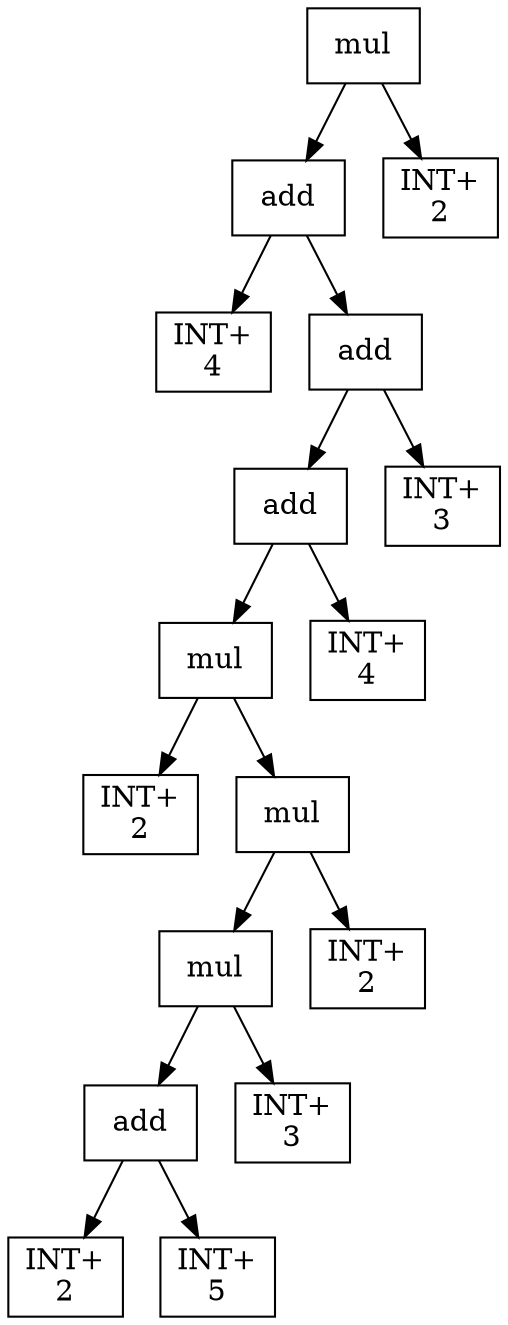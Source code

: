 digraph expr {
  node [shape=box];
  n1 [label="mul"];
  n2 [label="add"];
  n3 [label="INT+\n4"];
  n4 [label="add"];
  n5 [label="add"];
  n6 [label="mul"];
  n7 [label="INT+\n2"];
  n8 [label="mul"];
  n9 [label="mul"];
  n10 [label="add"];
  n11 [label="INT+\n2"];
  n12 [label="INT+\n5"];
  n10 -> n11;
  n10 -> n12;
  n13 [label="INT+\n3"];
  n9 -> n10;
  n9 -> n13;
  n14 [label="INT+\n2"];
  n8 -> n9;
  n8 -> n14;
  n6 -> n7;
  n6 -> n8;
  n15 [label="INT+\n4"];
  n5 -> n6;
  n5 -> n15;
  n16 [label="INT+\n3"];
  n4 -> n5;
  n4 -> n16;
  n2 -> n3;
  n2 -> n4;
  n17 [label="INT+\n2"];
  n1 -> n2;
  n1 -> n17;
}